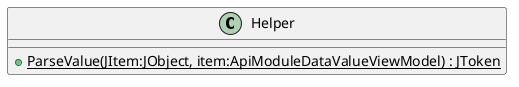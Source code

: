 @startuml
class Helper {
    + {static} ParseValue(JItem:JObject, item:ApiModuleDataValueViewModel) : JToken
}
@enduml
